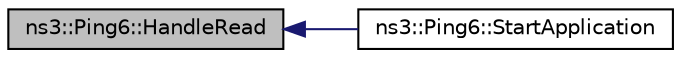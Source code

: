 digraph "ns3::Ping6::HandleRead"
{
  edge [fontname="Helvetica",fontsize="10",labelfontname="Helvetica",labelfontsize="10"];
  node [fontname="Helvetica",fontsize="10",shape=record];
  rankdir="LR";
  Node1 [label="ns3::Ping6::HandleRead",height=0.2,width=0.4,color="black", fillcolor="grey75", style="filled", fontcolor="black"];
  Node1 -> Node2 [dir="back",color="midnightblue",fontsize="10",style="solid"];
  Node2 [label="ns3::Ping6::StartApplication",height=0.2,width=0.4,color="black", fillcolor="white", style="filled",URL="$d7/dc8/classns3_1_1Ping6.html#aa7b184cb61e3c3cb32aefa4d0407f521",tooltip="Start the application. "];
}
